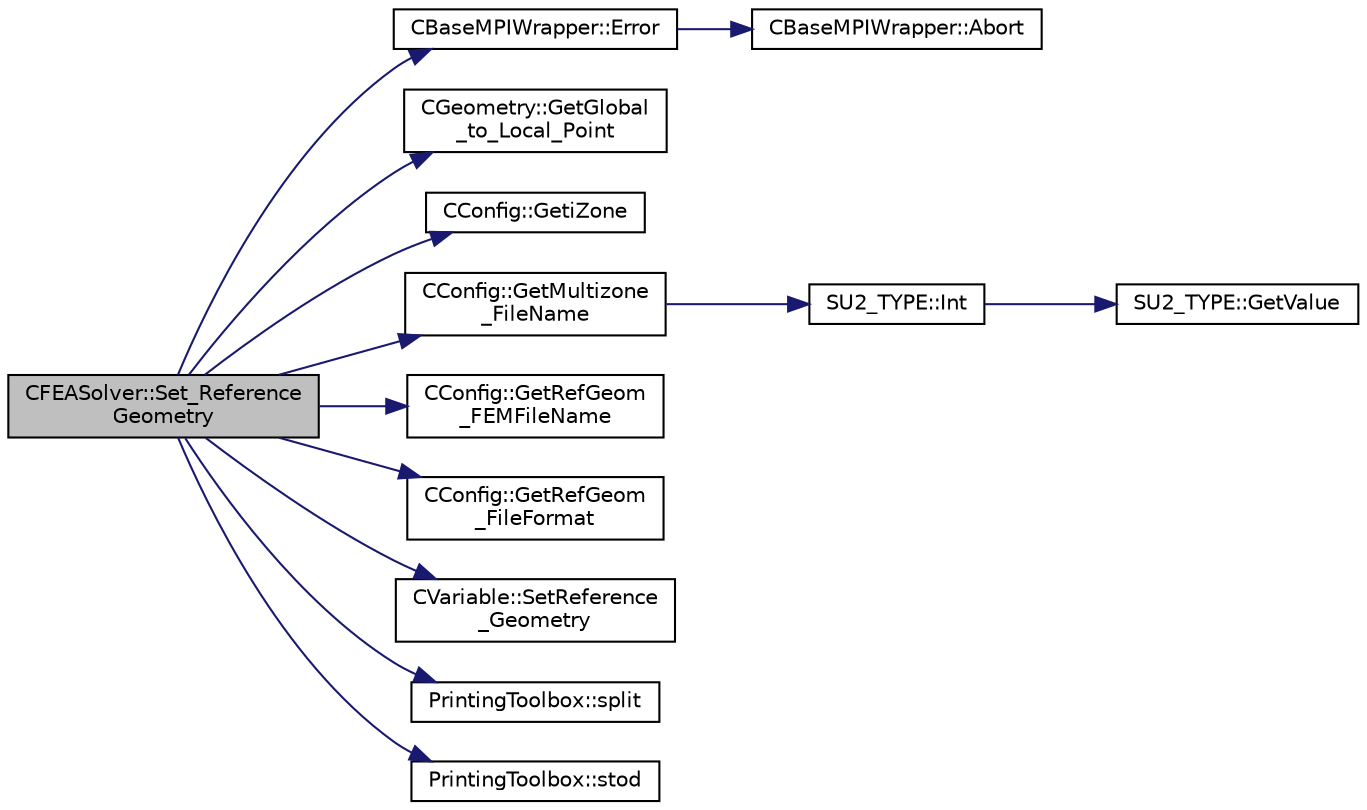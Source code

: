 digraph "CFEASolver::Set_ReferenceGeometry"
{
 // LATEX_PDF_SIZE
  edge [fontname="Helvetica",fontsize="10",labelfontname="Helvetica",labelfontsize="10"];
  node [fontname="Helvetica",fontsize="10",shape=record];
  rankdir="LR";
  Node1 [label="CFEASolver::Set_Reference\lGeometry",height=0.2,width=0.4,color="black", fillcolor="grey75", style="filled", fontcolor="black",tooltip="Set a reference geometry for ."];
  Node1 -> Node2 [color="midnightblue",fontsize="10",style="solid",fontname="Helvetica"];
  Node2 [label="CBaseMPIWrapper::Error",height=0.2,width=0.4,color="black", fillcolor="white", style="filled",URL="$classCBaseMPIWrapper.html#a04457c47629bda56704e6a8804833eeb",tooltip=" "];
  Node2 -> Node3 [color="midnightblue",fontsize="10",style="solid",fontname="Helvetica"];
  Node3 [label="CBaseMPIWrapper::Abort",height=0.2,width=0.4,color="black", fillcolor="white", style="filled",URL="$classCBaseMPIWrapper.html#af7297d861dca86b45cf561b6ab642e8f",tooltip=" "];
  Node1 -> Node4 [color="midnightblue",fontsize="10",style="solid",fontname="Helvetica"];
  Node4 [label="CGeometry::GetGlobal\l_to_Local_Point",height=0.2,width=0.4,color="black", fillcolor="white", style="filled",URL="$classCGeometry.html#a6b44ca6618da53444192bbd3329dea18",tooltip="A virtual member."];
  Node1 -> Node5 [color="midnightblue",fontsize="10",style="solid",fontname="Helvetica"];
  Node5 [label="CConfig::GetiZone",height=0.2,width=0.4,color="black", fillcolor="white", style="filled",URL="$classCConfig.html#a1d6335b8fdef6fbcd9a08f7503d73ec1",tooltip="Provides the number of varaibles."];
  Node1 -> Node6 [color="midnightblue",fontsize="10",style="solid",fontname="Helvetica"];
  Node6 [label="CConfig::GetMultizone\l_FileName",height=0.2,width=0.4,color="black", fillcolor="white", style="filled",URL="$classCConfig.html#a9990d8664ae332ae1af1978a41c31664",tooltip="Append the zone index to the restart or the solution files."];
  Node6 -> Node7 [color="midnightblue",fontsize="10",style="solid",fontname="Helvetica"];
  Node7 [label="SU2_TYPE::Int",height=0.2,width=0.4,color="black", fillcolor="white", style="filled",URL="$namespaceSU2__TYPE.html#a6b48817766d8a6486caa2807a52f6bae",tooltip="Casts the primitive value to int (uses GetValue, already implemented for each type)."];
  Node7 -> Node8 [color="midnightblue",fontsize="10",style="solid",fontname="Helvetica"];
  Node8 [label="SU2_TYPE::GetValue",height=0.2,width=0.4,color="black", fillcolor="white", style="filled",URL="$namespaceSU2__TYPE.html#adf52a59d6f4e578f7915ec9abbf7cb22",tooltip="Get the (primitive) value of the datatype (needs to be specialized for active types)."];
  Node1 -> Node9 [color="midnightblue",fontsize="10",style="solid",fontname="Helvetica"];
  Node9 [label="CConfig::GetRefGeom\l_FEMFileName",height=0.2,width=0.4,color="black", fillcolor="white", style="filled",URL="$classCConfig.html#a6943913539134bb15c0fe098035233a8",tooltip="Get the name of the file with the reference geometry of the structural problem."];
  Node1 -> Node10 [color="midnightblue",fontsize="10",style="solid",fontname="Helvetica"];
  Node10 [label="CConfig::GetRefGeom\l_FileFormat",height=0.2,width=0.4,color="black", fillcolor="white", style="filled",URL="$classCConfig.html#a88d1976cea6635ffa689fe063de5e673",tooltip="Get the format of the reference geometry file."];
  Node1 -> Node11 [color="midnightblue",fontsize="10",style="solid",fontname="Helvetica"];
  Node11 [label="CVariable::SetReference\l_Geometry",height=0.2,width=0.4,color="black", fillcolor="white", style="filled",URL="$classCVariable.html#a6f918412ef458abbb679a1fce84b300a",tooltip="A virtual member."];
  Node1 -> Node12 [color="midnightblue",fontsize="10",style="solid",fontname="Helvetica"];
  Node12 [label="PrintingToolbox::split",height=0.2,width=0.4,color="black", fillcolor="white", style="filled",URL="$namespacePrintingToolbox.html#abd4b09ef601c48797157b3576d4c7141",tooltip=" "];
  Node1 -> Node13 [color="midnightblue",fontsize="10",style="solid",fontname="Helvetica"];
  Node13 [label="PrintingToolbox::stod",height=0.2,width=0.4,color="black", fillcolor="white", style="filled",URL="$namespacePrintingToolbox.html#a8847e43f5ff9dd98f59658edce9da4d6",tooltip=" "];
}
